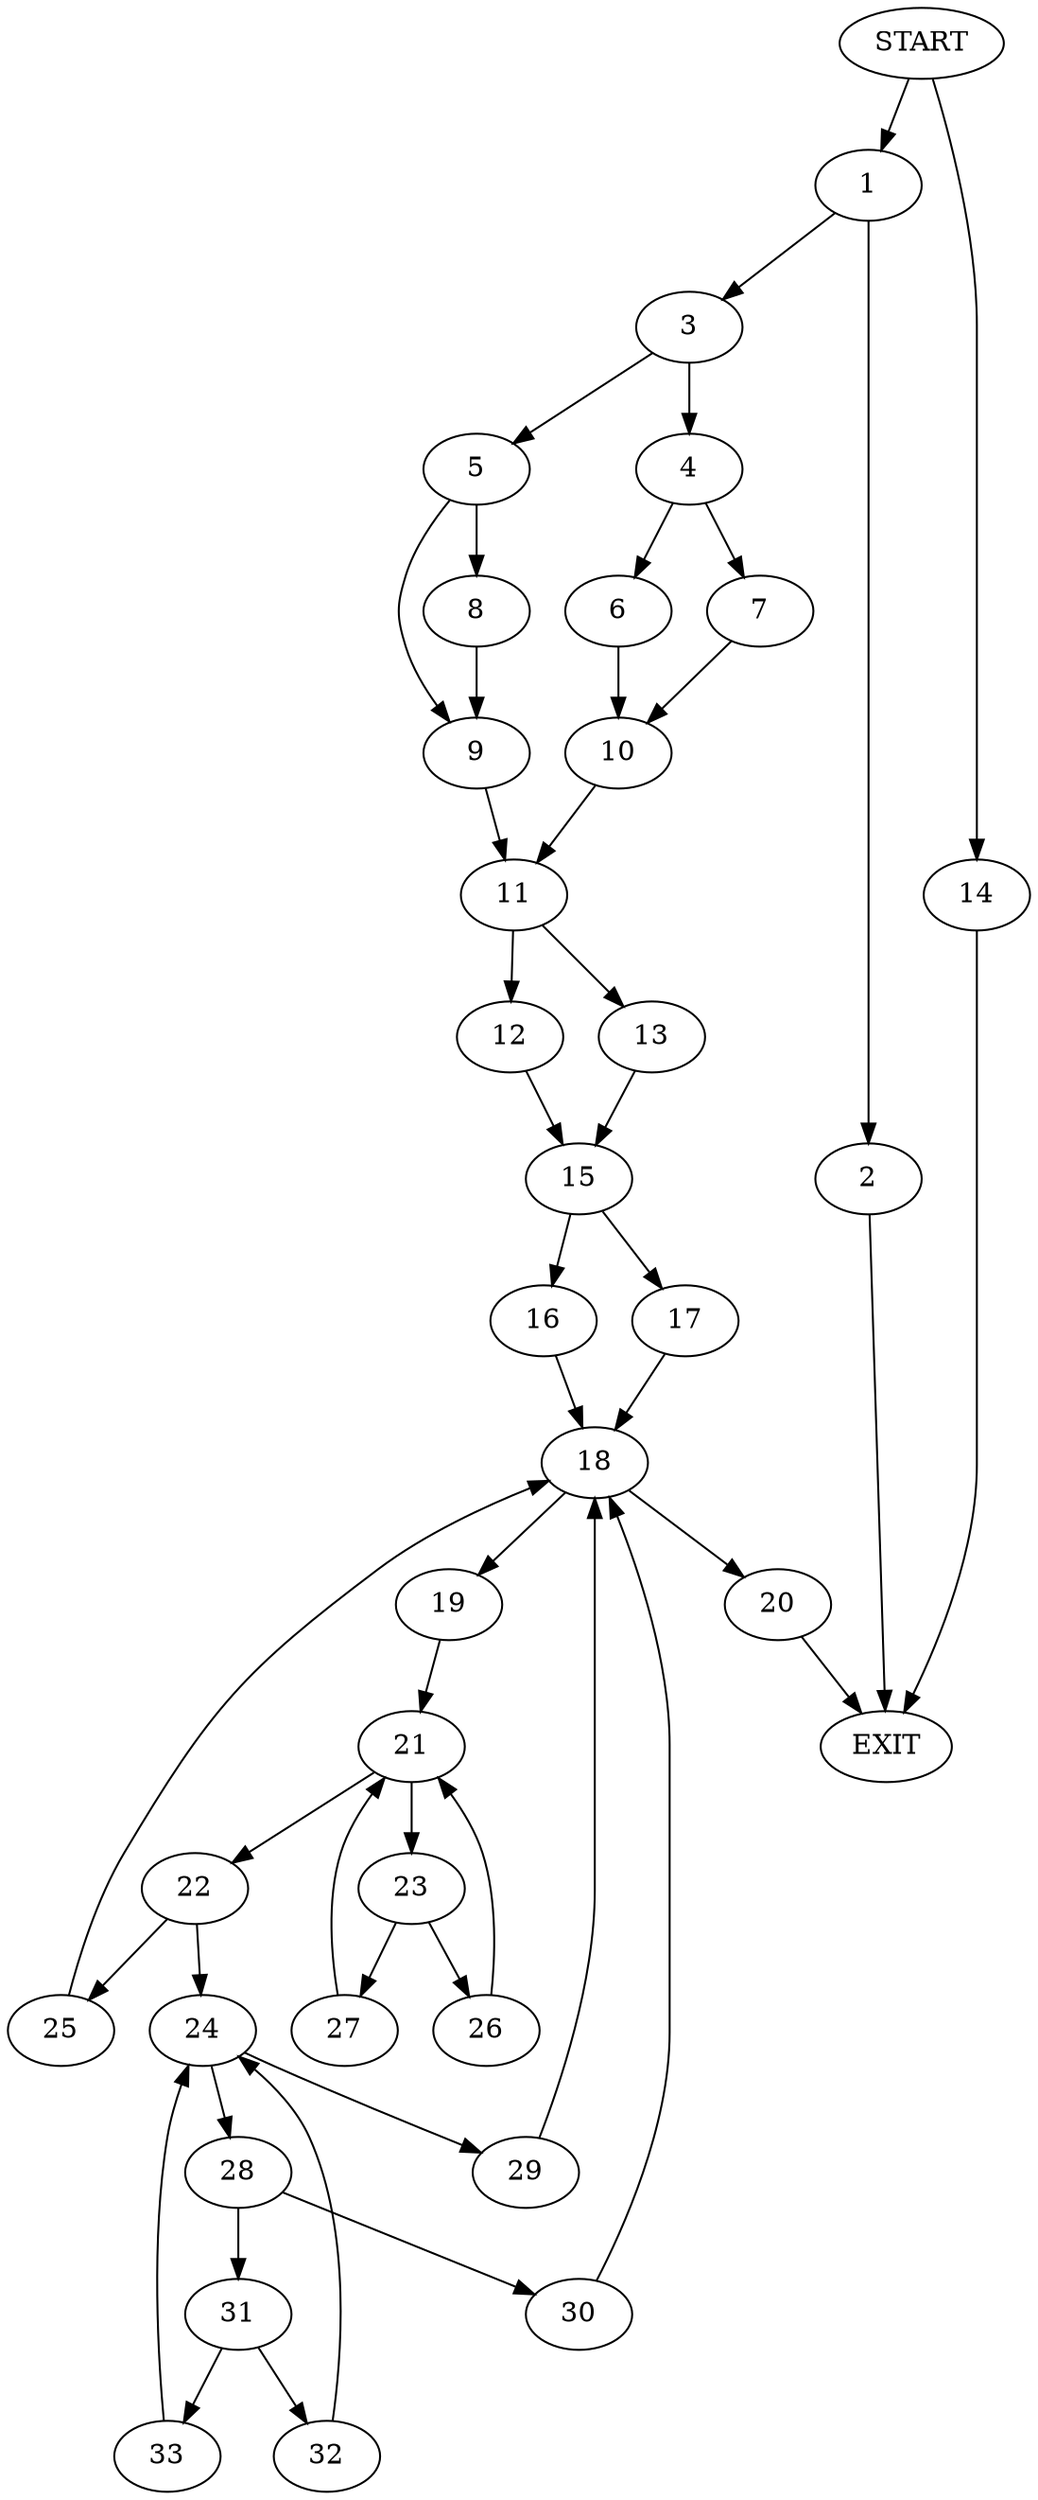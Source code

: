 digraph {
0 [label="START"]
34 [label="EXIT"]
0 -> 1
1 -> 2
1 -> 3
2 -> 34
3 -> 4
3 -> 5
4 -> 6
4 -> 7
5 -> 8
5 -> 9
7 -> 10
6 -> 10
10 -> 11
11 -> 12
11 -> 13
8 -> 9
9 -> 11
0 -> 14
14 -> 34
12 -> 15
13 -> 15
15 -> 16
15 -> 17
17 -> 18
16 -> 18
18 -> 19
18 -> 20
20 -> 34
19 -> 21
21 -> 22
21 -> 23
22 -> 24
22 -> 25
23 -> 26
23 -> 27
27 -> 21
26 -> 21
25 -> 18
24 -> 28
24 -> 29
28 -> 30
28 -> 31
29 -> 18
31 -> 32
31 -> 33
30 -> 18
32 -> 24
33 -> 24
}
